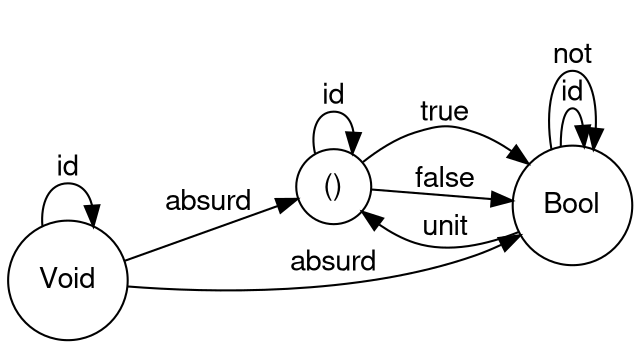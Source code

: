 digraph cat_theory {
	fontname="Helvetica,Arial,sans-serif"
		node [fontname="Helvetica,Arial,sans-serif"]
		edge [fontname="Helvetica,Arial,sans-serif"]
		rankdir=LR;
	node [shape = circle];
	0 [label = "Void"];
	1 [label = "()"];
	2 [label = "Bool"];

	0 -> 0 [label = "id"];
	1 -> 1 [label = "id"];
	2 -> 2 [label = "id"];

	2 -> 2 [label = "not"];
	2 -> 1 [label = "unit"];

	0 -> 1 [label = "absurd"];
	0 -> 2 [label = "absurd"];

	1 -> 2 [label = "true"];
	1 -> 2 [label = "false"];
}
